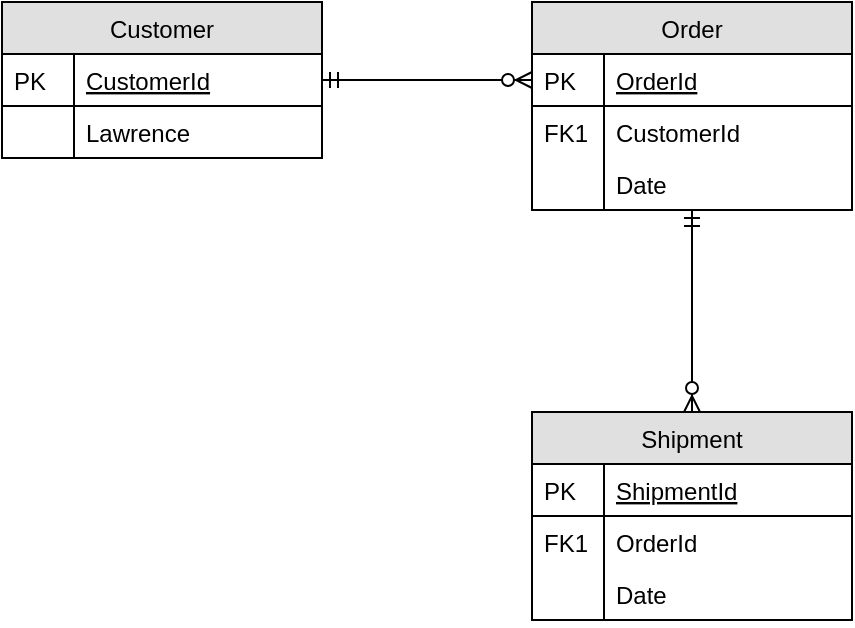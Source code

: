 <mxfile version="14.7.9" type="github"><diagram id="cm0NisOBzOcLKb1Kag_Y" name="Page-1"><mxGraphModel dx="1422" dy="686" grid="0" gridSize="10" guides="1" tooltips="1" connect="1" arrows="1" fold="0" page="1" pageScale="1" pageWidth="826" pageHeight="1169" background="none" math="0" shadow="0"><root><mxCell id="0"/><mxCell id="1" style="" parent="0"/><mxCell id="172" value="Customer" style="swimlane;fontStyle=0;childLayout=stackLayout;horizontal=1;startSize=26;fillColor=#e0e0e0;horizontalStack=0;resizeParent=1;resizeLast=0;collapsible=1;marginBottom=0;swimlaneFillColor=#ffffff;rounded=0;shadow=0;strokeWidth=1;" parent="1" vertex="1"><mxGeometry x="85" y="49" width="160" height="78" as="geometry"/></mxCell><mxCell id="173" value="CustomerId" style="shape=partialRectangle;top=0;left=0;right=0;bottom=1;align=left;verticalAlign=top;fillColor=none;spacingLeft=40;spacingRight=4;overflow=hidden;rotatable=0;points=[[0,0.5],[1,0.5]];portConstraint=eastwest;dropTarget=0;rounded=0;shadow=0;strokeWidth=1;fontStyle=4" parent="172" vertex="1"><mxGeometry y="26" width="160" height="26" as="geometry"/></mxCell><mxCell id="174" value="PK" style="shape=partialRectangle;top=0;left=0;bottom=0;fillColor=none;align=left;verticalAlign=top;spacingLeft=4;spacingRight=4;overflow=hidden;rotatable=0;points=[];portConstraint=eastwest;part=1;" parent="173" vertex="1" connectable="0"><mxGeometry width="36" height="26" as="geometry"/></mxCell><mxCell id="175" value="Lawrence" style="shape=partialRectangle;top=0;left=0;right=0;bottom=0;align=left;verticalAlign=top;fillColor=none;spacingLeft=40;spacingRight=4;overflow=hidden;rotatable=0;points=[[0,0.5],[1,0.5]];portConstraint=eastwest;dropTarget=0;rounded=0;shadow=0;strokeWidth=1;" parent="172" vertex="1"><mxGeometry y="52" width="160" height="26" as="geometry"/></mxCell><mxCell id="176" value="" style="shape=partialRectangle;top=0;left=0;bottom=0;fillColor=none;align=left;verticalAlign=top;spacingLeft=4;spacingRight=4;overflow=hidden;rotatable=0;points=[];portConstraint=eastwest;part=1;" parent="175" vertex="1" connectable="0"><mxGeometry width="36" height="26" as="geometry"/></mxCell><mxCell id="177" value="Order" style="swimlane;fontStyle=0;childLayout=stackLayout;horizontal=1;startSize=26;fillColor=#e0e0e0;horizontalStack=0;resizeParent=1;resizeLast=0;collapsible=1;marginBottom=0;swimlaneFillColor=#ffffff;rounded=0;shadow=0;strokeWidth=1;" parent="1" vertex="1"><mxGeometry x="350" y="49" width="160" height="104" as="geometry"/></mxCell><mxCell id="178" value="OrderId" style="shape=partialRectangle;top=0;left=0;right=0;bottom=1;align=left;verticalAlign=top;fillColor=none;spacingLeft=40;spacingRight=4;overflow=hidden;rotatable=0;points=[[0,0.5],[1,0.5]];portConstraint=eastwest;dropTarget=0;rounded=0;shadow=0;strokeWidth=1;fontStyle=4" parent="177" vertex="1"><mxGeometry y="26" width="160" height="26" as="geometry"/></mxCell><mxCell id="179" value="PK" style="shape=partialRectangle;top=0;left=0;bottom=0;fillColor=none;align=left;verticalAlign=top;spacingLeft=4;spacingRight=4;overflow=hidden;rotatable=0;points=[];portConstraint=eastwest;part=1;" parent="178" vertex="1" connectable="0"><mxGeometry width="36" height="26" as="geometry"/></mxCell><mxCell id="180" value="CustomerId" style="shape=partialRectangle;top=0;left=0;right=0;bottom=0;align=left;verticalAlign=top;fillColor=none;spacingLeft=40;spacingRight=4;overflow=hidden;rotatable=0;points=[[0,0.5],[1,0.5]];portConstraint=eastwest;dropTarget=0;rounded=0;shadow=0;strokeWidth=1;" parent="177" vertex="1"><mxGeometry y="52" width="160" height="26" as="geometry"/></mxCell><mxCell id="181" value="FK1" style="shape=partialRectangle;top=0;left=0;bottom=0;fillColor=none;align=left;verticalAlign=top;spacingLeft=4;spacingRight=4;overflow=hidden;rotatable=0;points=[];portConstraint=eastwest;part=1;" parent="180" vertex="1" connectable="0"><mxGeometry width="36" height="26" as="geometry"/></mxCell><mxCell id="182" value="Date" style="shape=partialRectangle;top=0;left=0;right=0;bottom=0;align=left;verticalAlign=top;fillColor=none;spacingLeft=40;spacingRight=4;overflow=hidden;rotatable=0;points=[[0,0.5],[1,0.5]];portConstraint=eastwest;dropTarget=0;rounded=0;shadow=0;strokeWidth=1;" parent="177" vertex="1"><mxGeometry y="78" width="160" height="26" as="geometry"/></mxCell><mxCell id="183" value="" style="shape=partialRectangle;top=0;left=0;bottom=0;fillColor=none;align=left;verticalAlign=top;spacingLeft=4;spacingRight=4;overflow=hidden;rotatable=0;points=[];portConstraint=eastwest;part=1;" parent="182" vertex="1" connectable="0"><mxGeometry width="36" height="26" as="geometry"/></mxCell><mxCell id="184" value="" style="edgeStyle=orthogonalEdgeStyle;endArrow=ERzeroToMany;startArrow=ERmandOne;shadow=0;strokeWidth=1;" parent="1" source="172" target="177" edge="1"><mxGeometry width="100" height="100" relative="1" as="geometry"><mxPoint x="235" y="319" as="sourcePoint"/><mxPoint x="335" y="219" as="targetPoint"/><Array as="points"><mxPoint x="305" y="88"/><mxPoint x="305" y="88"/></Array></mxGeometry></mxCell><mxCell id="185" value="Shipment" style="swimlane;fontStyle=0;childLayout=stackLayout;horizontal=1;startSize=26;fillColor=#e0e0e0;horizontalStack=0;resizeParent=1;resizeLast=0;collapsible=1;marginBottom=0;swimlaneFillColor=#ffffff;rounded=0;shadow=0;strokeWidth=1;" parent="1" vertex="1"><mxGeometry x="350" y="254" width="160" height="104" as="geometry"/></mxCell><mxCell id="186" value="ShipmentId" style="shape=partialRectangle;top=0;left=0;right=0;bottom=1;align=left;verticalAlign=top;fillColor=none;spacingLeft=40;spacingRight=4;overflow=hidden;rotatable=0;points=[[0,0.5],[1,0.5]];portConstraint=eastwest;dropTarget=0;rounded=0;shadow=0;strokeWidth=1;fontStyle=4" parent="185" vertex="1"><mxGeometry y="26" width="160" height="26" as="geometry"/></mxCell><mxCell id="187" value="PK" style="shape=partialRectangle;top=0;left=0;bottom=0;fillColor=none;align=left;verticalAlign=top;spacingLeft=4;spacingRight=4;overflow=hidden;rotatable=0;points=[];portConstraint=eastwest;part=1;" parent="186" vertex="1" connectable="0"><mxGeometry width="36" height="26" as="geometry"/></mxCell><mxCell id="188" value="OrderId" style="shape=partialRectangle;top=0;left=0;right=0;bottom=0;align=left;verticalAlign=top;fillColor=none;spacingLeft=40;spacingRight=4;overflow=hidden;rotatable=0;points=[[0,0.5],[1,0.5]];portConstraint=eastwest;dropTarget=0;rounded=0;shadow=0;strokeWidth=1;" parent="185" vertex="1"><mxGeometry y="52" width="160" height="26" as="geometry"/></mxCell><mxCell id="189" value="FK1" style="shape=partialRectangle;top=0;left=0;bottom=0;fillColor=none;align=left;verticalAlign=top;spacingLeft=4;spacingRight=4;overflow=hidden;rotatable=0;points=[];portConstraint=eastwest;part=1;" parent="188" vertex="1" connectable="0"><mxGeometry width="36" height="26" as="geometry"/></mxCell><mxCell id="190" value="Date" style="shape=partialRectangle;top=0;left=0;right=0;bottom=0;align=left;verticalAlign=top;fillColor=none;spacingLeft=40;spacingRight=4;overflow=hidden;rotatable=0;points=[[0,0.5],[1,0.5]];portConstraint=eastwest;dropTarget=0;rounded=0;shadow=0;strokeWidth=1;" parent="185" vertex="1"><mxGeometry y="78" width="160" height="26" as="geometry"/></mxCell><mxCell id="191" value="" style="shape=partialRectangle;top=0;left=0;bottom=0;fillColor=none;align=left;verticalAlign=top;spacingLeft=4;spacingRight=4;overflow=hidden;rotatable=0;points=[];portConstraint=eastwest;part=1;" parent="190" vertex="1" connectable="0"><mxGeometry width="36" height="26" as="geometry"/></mxCell><mxCell id="192" value="" style="edgeStyle=orthogonalEdgeStyle;endArrow=ERzeroToMany;startArrow=ERmandOne;shadow=0;strokeWidth=1;" parent="1" source="177" target="185" edge="1"><mxGeometry width="100" height="100" relative="1" as="geometry"><mxPoint x="360" y="118" as="sourcePoint"/><mxPoint x="280" y="105" as="targetPoint"/></mxGeometry></mxCell></root></mxGraphModel></diagram></mxfile>